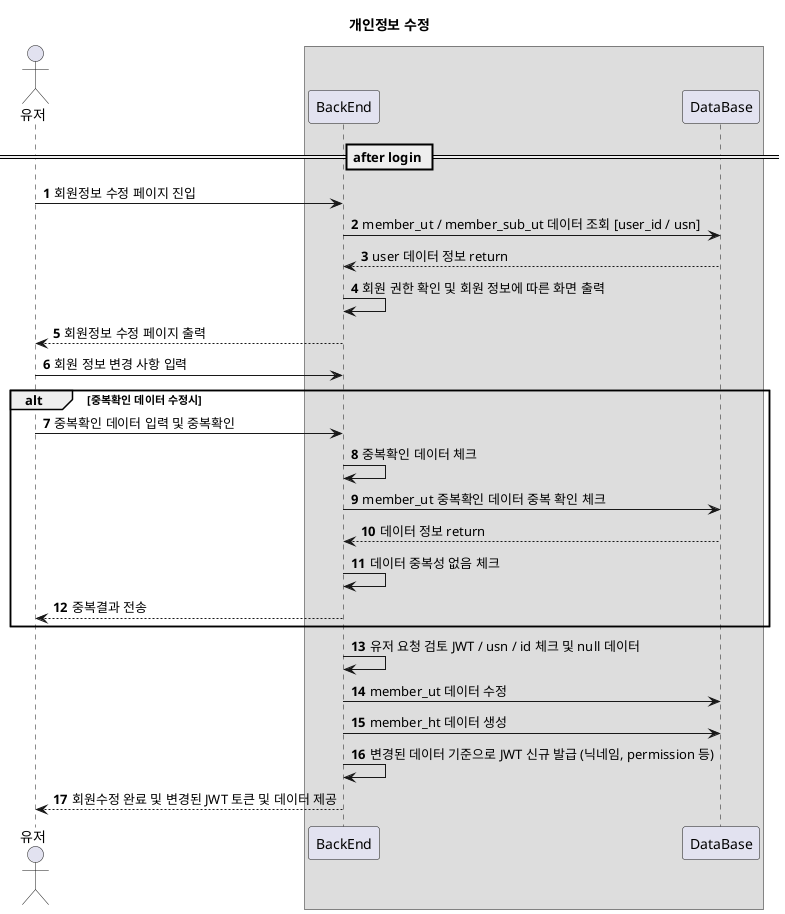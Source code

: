 @startuml
'https://plantuml.com/sequence-diagram

autonumber

title 개인정보 수정

actor 유저 as  user

box
participant BackEnd as be
participant DataBase as db
end box
== after login ==
user -> be : 회원정보 수정 페이지 진입
be -> db : member_ut / member_sub_ut 데이터 조회 [user_id / usn]
db --> be : user 데이터 정보 return
be -> be : 회원 권한 확인 및 회원 정보에 따른 화면 출력
be --> user : 회원정보 수정 페이지 출력

user -> be : 회원 정보 변경 사항 입력
alt 중복확인 데이터 수정시
    user -> be : 중복확인 데이터 입력 및 중복확인
    be -> be : 중복확인 데이터 체크
    be -> db : member_ut 중복확인 데이터 중복 확인 체크
    db --> be : 데이터 정보 return
    be -> be : 데이터 중복성 없음 체크
    be --> user : 중복결과 전송
end
be -> be : 유저 요청 검토 JWT / usn / id 체크 및 null 데이터
be -> db : member_ut 데이터 수정
be -> db : member_ht 데이터 생성
be -> be : 변경된 데이터 기준으로 JWT 신규 발급 (닉네임, permission 등)
be --> user : 회원수정 완료 및 변경된 JWT 토큰 및 데이터 제공


@enduml